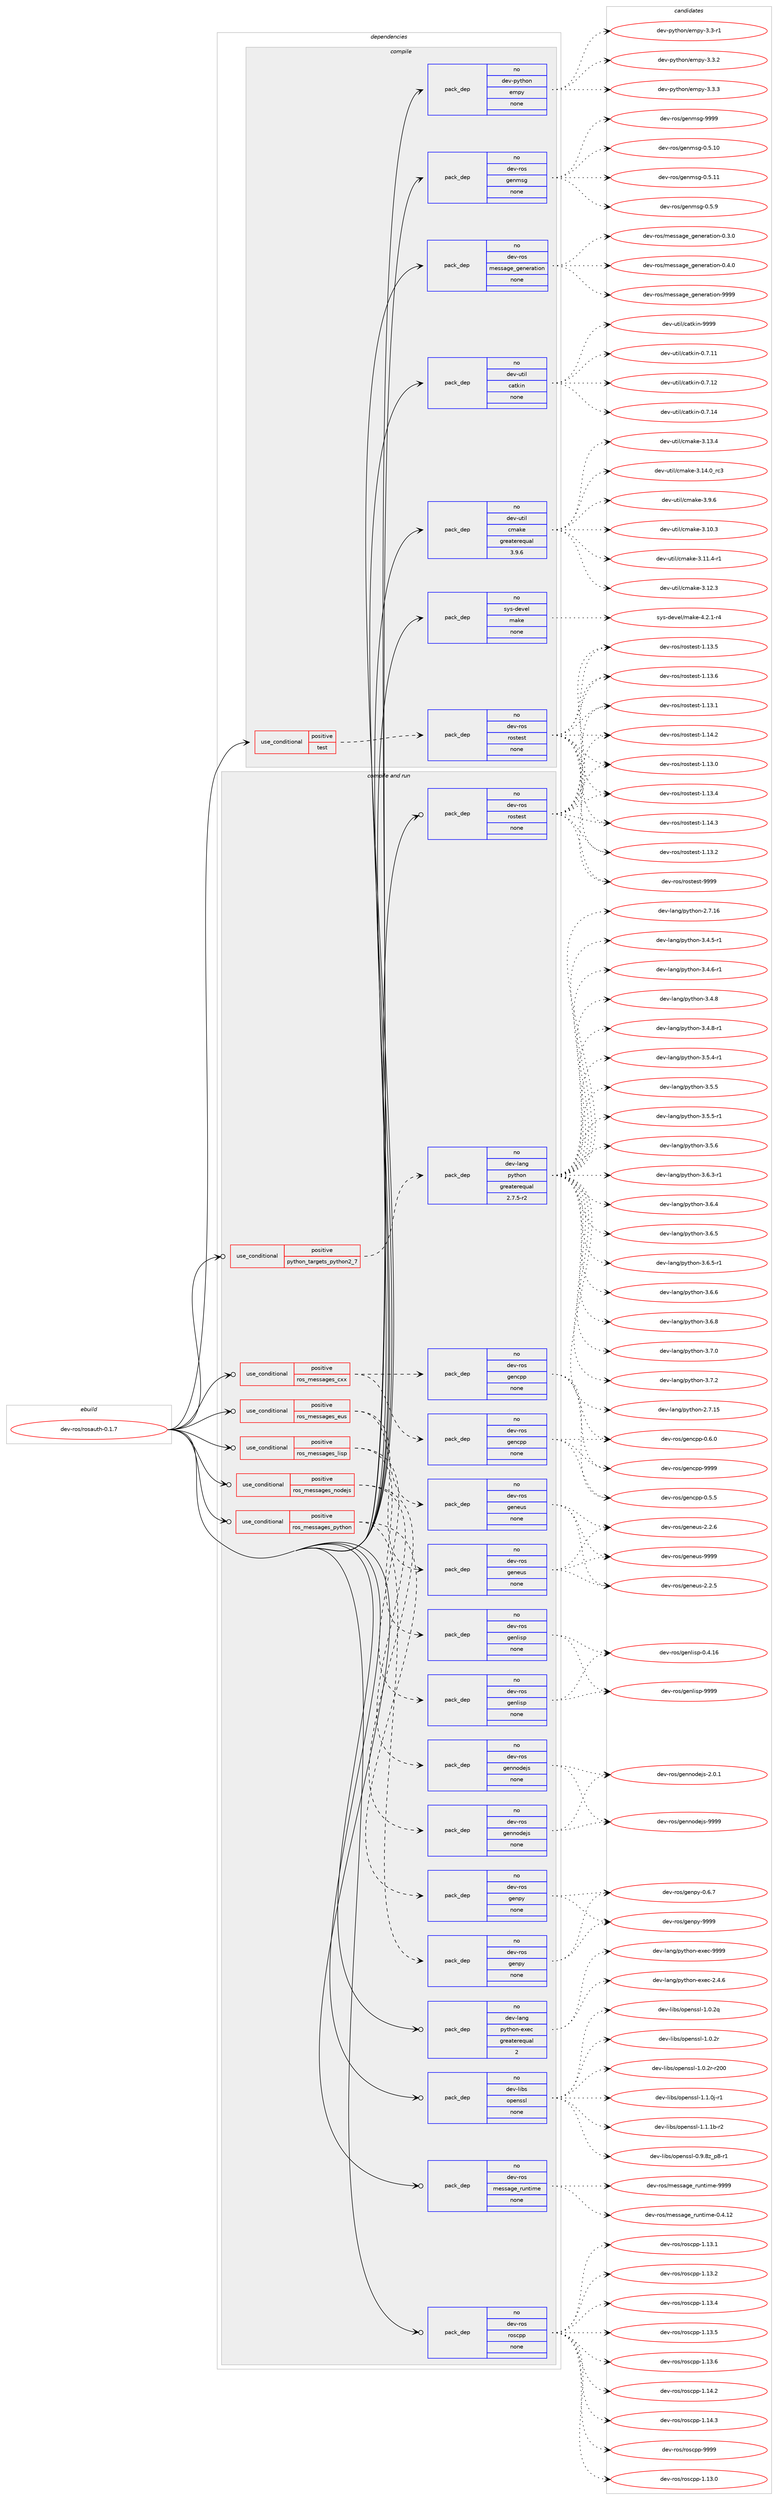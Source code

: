 digraph prolog {

# *************
# Graph options
# *************

newrank=true;
concentrate=true;
compound=true;
graph [rankdir=LR,fontname=Helvetica,fontsize=10,ranksep=1.5];#, ranksep=2.5, nodesep=0.2];
edge  [arrowhead=vee];
node  [fontname=Helvetica,fontsize=10];

# **********
# The ebuild
# **********

subgraph cluster_leftcol {
color=gray;
rank=same;
label=<<i>ebuild</i>>;
id [label="dev-ros/rosauth-0.1.7", color=red, width=4, href="../dev-ros/rosauth-0.1.7.svg"];
}

# ****************
# The dependencies
# ****************

subgraph cluster_midcol {
color=gray;
label=<<i>dependencies</i>>;
subgraph cluster_compile {
fillcolor="#eeeeee";
style=filled;
label=<<i>compile</i>>;
subgraph cond389634 {
dependency1463598 [label=<<TABLE BORDER="0" CELLBORDER="1" CELLSPACING="0" CELLPADDING="4"><TR><TD ROWSPAN="3" CELLPADDING="10">use_conditional</TD></TR><TR><TD>positive</TD></TR><TR><TD>test</TD></TR></TABLE>>, shape=none, color=red];
subgraph pack1050574 {
dependency1463599 [label=<<TABLE BORDER="0" CELLBORDER="1" CELLSPACING="0" CELLPADDING="4" WIDTH="220"><TR><TD ROWSPAN="6" CELLPADDING="30">pack_dep</TD></TR><TR><TD WIDTH="110">no</TD></TR><TR><TD>dev-ros</TD></TR><TR><TD>rostest</TD></TR><TR><TD>none</TD></TR><TR><TD></TD></TR></TABLE>>, shape=none, color=blue];
}
dependency1463598:e -> dependency1463599:w [weight=20,style="dashed",arrowhead="vee"];
}
id:e -> dependency1463598:w [weight=20,style="solid",arrowhead="vee"];
subgraph pack1050575 {
dependency1463600 [label=<<TABLE BORDER="0" CELLBORDER="1" CELLSPACING="0" CELLPADDING="4" WIDTH="220"><TR><TD ROWSPAN="6" CELLPADDING="30">pack_dep</TD></TR><TR><TD WIDTH="110">no</TD></TR><TR><TD>dev-python</TD></TR><TR><TD>empy</TD></TR><TR><TD>none</TD></TR><TR><TD></TD></TR></TABLE>>, shape=none, color=blue];
}
id:e -> dependency1463600:w [weight=20,style="solid",arrowhead="vee"];
subgraph pack1050576 {
dependency1463601 [label=<<TABLE BORDER="0" CELLBORDER="1" CELLSPACING="0" CELLPADDING="4" WIDTH="220"><TR><TD ROWSPAN="6" CELLPADDING="30">pack_dep</TD></TR><TR><TD WIDTH="110">no</TD></TR><TR><TD>dev-ros</TD></TR><TR><TD>genmsg</TD></TR><TR><TD>none</TD></TR><TR><TD></TD></TR></TABLE>>, shape=none, color=blue];
}
id:e -> dependency1463601:w [weight=20,style="solid",arrowhead="vee"];
subgraph pack1050577 {
dependency1463602 [label=<<TABLE BORDER="0" CELLBORDER="1" CELLSPACING="0" CELLPADDING="4" WIDTH="220"><TR><TD ROWSPAN="6" CELLPADDING="30">pack_dep</TD></TR><TR><TD WIDTH="110">no</TD></TR><TR><TD>dev-ros</TD></TR><TR><TD>message_generation</TD></TR><TR><TD>none</TD></TR><TR><TD></TD></TR></TABLE>>, shape=none, color=blue];
}
id:e -> dependency1463602:w [weight=20,style="solid",arrowhead="vee"];
subgraph pack1050578 {
dependency1463603 [label=<<TABLE BORDER="0" CELLBORDER="1" CELLSPACING="0" CELLPADDING="4" WIDTH="220"><TR><TD ROWSPAN="6" CELLPADDING="30">pack_dep</TD></TR><TR><TD WIDTH="110">no</TD></TR><TR><TD>dev-util</TD></TR><TR><TD>catkin</TD></TR><TR><TD>none</TD></TR><TR><TD></TD></TR></TABLE>>, shape=none, color=blue];
}
id:e -> dependency1463603:w [weight=20,style="solid",arrowhead="vee"];
subgraph pack1050579 {
dependency1463604 [label=<<TABLE BORDER="0" CELLBORDER="1" CELLSPACING="0" CELLPADDING="4" WIDTH="220"><TR><TD ROWSPAN="6" CELLPADDING="30">pack_dep</TD></TR><TR><TD WIDTH="110">no</TD></TR><TR><TD>dev-util</TD></TR><TR><TD>cmake</TD></TR><TR><TD>greaterequal</TD></TR><TR><TD>3.9.6</TD></TR></TABLE>>, shape=none, color=blue];
}
id:e -> dependency1463604:w [weight=20,style="solid",arrowhead="vee"];
subgraph pack1050580 {
dependency1463605 [label=<<TABLE BORDER="0" CELLBORDER="1" CELLSPACING="0" CELLPADDING="4" WIDTH="220"><TR><TD ROWSPAN="6" CELLPADDING="30">pack_dep</TD></TR><TR><TD WIDTH="110">no</TD></TR><TR><TD>sys-devel</TD></TR><TR><TD>make</TD></TR><TR><TD>none</TD></TR><TR><TD></TD></TR></TABLE>>, shape=none, color=blue];
}
id:e -> dependency1463605:w [weight=20,style="solid",arrowhead="vee"];
}
subgraph cluster_compileandrun {
fillcolor="#eeeeee";
style=filled;
label=<<i>compile and run</i>>;
subgraph cond389635 {
dependency1463606 [label=<<TABLE BORDER="0" CELLBORDER="1" CELLSPACING="0" CELLPADDING="4"><TR><TD ROWSPAN="3" CELLPADDING="10">use_conditional</TD></TR><TR><TD>positive</TD></TR><TR><TD>python_targets_python2_7</TD></TR></TABLE>>, shape=none, color=red];
subgraph pack1050581 {
dependency1463607 [label=<<TABLE BORDER="0" CELLBORDER="1" CELLSPACING="0" CELLPADDING="4" WIDTH="220"><TR><TD ROWSPAN="6" CELLPADDING="30">pack_dep</TD></TR><TR><TD WIDTH="110">no</TD></TR><TR><TD>dev-lang</TD></TR><TR><TD>python</TD></TR><TR><TD>greaterequal</TD></TR><TR><TD>2.7.5-r2</TD></TR></TABLE>>, shape=none, color=blue];
}
dependency1463606:e -> dependency1463607:w [weight=20,style="dashed",arrowhead="vee"];
}
id:e -> dependency1463606:w [weight=20,style="solid",arrowhead="odotvee"];
subgraph cond389636 {
dependency1463608 [label=<<TABLE BORDER="0" CELLBORDER="1" CELLSPACING="0" CELLPADDING="4"><TR><TD ROWSPAN="3" CELLPADDING="10">use_conditional</TD></TR><TR><TD>positive</TD></TR><TR><TD>ros_messages_cxx</TD></TR></TABLE>>, shape=none, color=red];
subgraph pack1050582 {
dependency1463609 [label=<<TABLE BORDER="0" CELLBORDER="1" CELLSPACING="0" CELLPADDING="4" WIDTH="220"><TR><TD ROWSPAN="6" CELLPADDING="30">pack_dep</TD></TR><TR><TD WIDTH="110">no</TD></TR><TR><TD>dev-ros</TD></TR><TR><TD>gencpp</TD></TR><TR><TD>none</TD></TR><TR><TD></TD></TR></TABLE>>, shape=none, color=blue];
}
dependency1463608:e -> dependency1463609:w [weight=20,style="dashed",arrowhead="vee"];
subgraph pack1050583 {
dependency1463610 [label=<<TABLE BORDER="0" CELLBORDER="1" CELLSPACING="0" CELLPADDING="4" WIDTH="220"><TR><TD ROWSPAN="6" CELLPADDING="30">pack_dep</TD></TR><TR><TD WIDTH="110">no</TD></TR><TR><TD>dev-ros</TD></TR><TR><TD>gencpp</TD></TR><TR><TD>none</TD></TR><TR><TD></TD></TR></TABLE>>, shape=none, color=blue];
}
dependency1463608:e -> dependency1463610:w [weight=20,style="dashed",arrowhead="vee"];
}
id:e -> dependency1463608:w [weight=20,style="solid",arrowhead="odotvee"];
subgraph cond389637 {
dependency1463611 [label=<<TABLE BORDER="0" CELLBORDER="1" CELLSPACING="0" CELLPADDING="4"><TR><TD ROWSPAN="3" CELLPADDING="10">use_conditional</TD></TR><TR><TD>positive</TD></TR><TR><TD>ros_messages_eus</TD></TR></TABLE>>, shape=none, color=red];
subgraph pack1050584 {
dependency1463612 [label=<<TABLE BORDER="0" CELLBORDER="1" CELLSPACING="0" CELLPADDING="4" WIDTH="220"><TR><TD ROWSPAN="6" CELLPADDING="30">pack_dep</TD></TR><TR><TD WIDTH="110">no</TD></TR><TR><TD>dev-ros</TD></TR><TR><TD>geneus</TD></TR><TR><TD>none</TD></TR><TR><TD></TD></TR></TABLE>>, shape=none, color=blue];
}
dependency1463611:e -> dependency1463612:w [weight=20,style="dashed",arrowhead="vee"];
subgraph pack1050585 {
dependency1463613 [label=<<TABLE BORDER="0" CELLBORDER="1" CELLSPACING="0" CELLPADDING="4" WIDTH="220"><TR><TD ROWSPAN="6" CELLPADDING="30">pack_dep</TD></TR><TR><TD WIDTH="110">no</TD></TR><TR><TD>dev-ros</TD></TR><TR><TD>geneus</TD></TR><TR><TD>none</TD></TR><TR><TD></TD></TR></TABLE>>, shape=none, color=blue];
}
dependency1463611:e -> dependency1463613:w [weight=20,style="dashed",arrowhead="vee"];
}
id:e -> dependency1463611:w [weight=20,style="solid",arrowhead="odotvee"];
subgraph cond389638 {
dependency1463614 [label=<<TABLE BORDER="0" CELLBORDER="1" CELLSPACING="0" CELLPADDING="4"><TR><TD ROWSPAN="3" CELLPADDING="10">use_conditional</TD></TR><TR><TD>positive</TD></TR><TR><TD>ros_messages_lisp</TD></TR></TABLE>>, shape=none, color=red];
subgraph pack1050586 {
dependency1463615 [label=<<TABLE BORDER="0" CELLBORDER="1" CELLSPACING="0" CELLPADDING="4" WIDTH="220"><TR><TD ROWSPAN="6" CELLPADDING="30">pack_dep</TD></TR><TR><TD WIDTH="110">no</TD></TR><TR><TD>dev-ros</TD></TR><TR><TD>genlisp</TD></TR><TR><TD>none</TD></TR><TR><TD></TD></TR></TABLE>>, shape=none, color=blue];
}
dependency1463614:e -> dependency1463615:w [weight=20,style="dashed",arrowhead="vee"];
subgraph pack1050587 {
dependency1463616 [label=<<TABLE BORDER="0" CELLBORDER="1" CELLSPACING="0" CELLPADDING="4" WIDTH="220"><TR><TD ROWSPAN="6" CELLPADDING="30">pack_dep</TD></TR><TR><TD WIDTH="110">no</TD></TR><TR><TD>dev-ros</TD></TR><TR><TD>genlisp</TD></TR><TR><TD>none</TD></TR><TR><TD></TD></TR></TABLE>>, shape=none, color=blue];
}
dependency1463614:e -> dependency1463616:w [weight=20,style="dashed",arrowhead="vee"];
}
id:e -> dependency1463614:w [weight=20,style="solid",arrowhead="odotvee"];
subgraph cond389639 {
dependency1463617 [label=<<TABLE BORDER="0" CELLBORDER="1" CELLSPACING="0" CELLPADDING="4"><TR><TD ROWSPAN="3" CELLPADDING="10">use_conditional</TD></TR><TR><TD>positive</TD></TR><TR><TD>ros_messages_nodejs</TD></TR></TABLE>>, shape=none, color=red];
subgraph pack1050588 {
dependency1463618 [label=<<TABLE BORDER="0" CELLBORDER="1" CELLSPACING="0" CELLPADDING="4" WIDTH="220"><TR><TD ROWSPAN="6" CELLPADDING="30">pack_dep</TD></TR><TR><TD WIDTH="110">no</TD></TR><TR><TD>dev-ros</TD></TR><TR><TD>gennodejs</TD></TR><TR><TD>none</TD></TR><TR><TD></TD></TR></TABLE>>, shape=none, color=blue];
}
dependency1463617:e -> dependency1463618:w [weight=20,style="dashed",arrowhead="vee"];
subgraph pack1050589 {
dependency1463619 [label=<<TABLE BORDER="0" CELLBORDER="1" CELLSPACING="0" CELLPADDING="4" WIDTH="220"><TR><TD ROWSPAN="6" CELLPADDING="30">pack_dep</TD></TR><TR><TD WIDTH="110">no</TD></TR><TR><TD>dev-ros</TD></TR><TR><TD>gennodejs</TD></TR><TR><TD>none</TD></TR><TR><TD></TD></TR></TABLE>>, shape=none, color=blue];
}
dependency1463617:e -> dependency1463619:w [weight=20,style="dashed",arrowhead="vee"];
}
id:e -> dependency1463617:w [weight=20,style="solid",arrowhead="odotvee"];
subgraph cond389640 {
dependency1463620 [label=<<TABLE BORDER="0" CELLBORDER="1" CELLSPACING="0" CELLPADDING="4"><TR><TD ROWSPAN="3" CELLPADDING="10">use_conditional</TD></TR><TR><TD>positive</TD></TR><TR><TD>ros_messages_python</TD></TR></TABLE>>, shape=none, color=red];
subgraph pack1050590 {
dependency1463621 [label=<<TABLE BORDER="0" CELLBORDER="1" CELLSPACING="0" CELLPADDING="4" WIDTH="220"><TR><TD ROWSPAN="6" CELLPADDING="30">pack_dep</TD></TR><TR><TD WIDTH="110">no</TD></TR><TR><TD>dev-ros</TD></TR><TR><TD>genpy</TD></TR><TR><TD>none</TD></TR><TR><TD></TD></TR></TABLE>>, shape=none, color=blue];
}
dependency1463620:e -> dependency1463621:w [weight=20,style="dashed",arrowhead="vee"];
subgraph pack1050591 {
dependency1463622 [label=<<TABLE BORDER="0" CELLBORDER="1" CELLSPACING="0" CELLPADDING="4" WIDTH="220"><TR><TD ROWSPAN="6" CELLPADDING="30">pack_dep</TD></TR><TR><TD WIDTH="110">no</TD></TR><TR><TD>dev-ros</TD></TR><TR><TD>genpy</TD></TR><TR><TD>none</TD></TR><TR><TD></TD></TR></TABLE>>, shape=none, color=blue];
}
dependency1463620:e -> dependency1463622:w [weight=20,style="dashed",arrowhead="vee"];
}
id:e -> dependency1463620:w [weight=20,style="solid",arrowhead="odotvee"];
subgraph pack1050592 {
dependency1463623 [label=<<TABLE BORDER="0" CELLBORDER="1" CELLSPACING="0" CELLPADDING="4" WIDTH="220"><TR><TD ROWSPAN="6" CELLPADDING="30">pack_dep</TD></TR><TR><TD WIDTH="110">no</TD></TR><TR><TD>dev-lang</TD></TR><TR><TD>python-exec</TD></TR><TR><TD>greaterequal</TD></TR><TR><TD>2</TD></TR></TABLE>>, shape=none, color=blue];
}
id:e -> dependency1463623:w [weight=20,style="solid",arrowhead="odotvee"];
subgraph pack1050593 {
dependency1463624 [label=<<TABLE BORDER="0" CELLBORDER="1" CELLSPACING="0" CELLPADDING="4" WIDTH="220"><TR><TD ROWSPAN="6" CELLPADDING="30">pack_dep</TD></TR><TR><TD WIDTH="110">no</TD></TR><TR><TD>dev-libs</TD></TR><TR><TD>openssl</TD></TR><TR><TD>none</TD></TR><TR><TD></TD></TR></TABLE>>, shape=none, color=blue];
}
id:e -> dependency1463624:w [weight=20,style="solid",arrowhead="odotvee"];
subgraph pack1050594 {
dependency1463625 [label=<<TABLE BORDER="0" CELLBORDER="1" CELLSPACING="0" CELLPADDING="4" WIDTH="220"><TR><TD ROWSPAN="6" CELLPADDING="30">pack_dep</TD></TR><TR><TD WIDTH="110">no</TD></TR><TR><TD>dev-ros</TD></TR><TR><TD>message_runtime</TD></TR><TR><TD>none</TD></TR><TR><TD></TD></TR></TABLE>>, shape=none, color=blue];
}
id:e -> dependency1463625:w [weight=20,style="solid",arrowhead="odotvee"];
subgraph pack1050595 {
dependency1463626 [label=<<TABLE BORDER="0" CELLBORDER="1" CELLSPACING="0" CELLPADDING="4" WIDTH="220"><TR><TD ROWSPAN="6" CELLPADDING="30">pack_dep</TD></TR><TR><TD WIDTH="110">no</TD></TR><TR><TD>dev-ros</TD></TR><TR><TD>roscpp</TD></TR><TR><TD>none</TD></TR><TR><TD></TD></TR></TABLE>>, shape=none, color=blue];
}
id:e -> dependency1463626:w [weight=20,style="solid",arrowhead="odotvee"];
subgraph pack1050596 {
dependency1463627 [label=<<TABLE BORDER="0" CELLBORDER="1" CELLSPACING="0" CELLPADDING="4" WIDTH="220"><TR><TD ROWSPAN="6" CELLPADDING="30">pack_dep</TD></TR><TR><TD WIDTH="110">no</TD></TR><TR><TD>dev-ros</TD></TR><TR><TD>rostest</TD></TR><TR><TD>none</TD></TR><TR><TD></TD></TR></TABLE>>, shape=none, color=blue];
}
id:e -> dependency1463627:w [weight=20,style="solid",arrowhead="odotvee"];
}
subgraph cluster_run {
fillcolor="#eeeeee";
style=filled;
label=<<i>run</i>>;
}
}

# **************
# The candidates
# **************

subgraph cluster_choices {
rank=same;
color=gray;
label=<<i>candidates</i>>;

subgraph choice1050574 {
color=black;
nodesep=1;
choice100101118451141111154711411111511610111511645494649514648 [label="dev-ros/rostest-1.13.0", color=red, width=4,href="../dev-ros/rostest-1.13.0.svg"];
choice100101118451141111154711411111511610111511645494649514649 [label="dev-ros/rostest-1.13.1", color=red, width=4,href="../dev-ros/rostest-1.13.1.svg"];
choice100101118451141111154711411111511610111511645494649514650 [label="dev-ros/rostest-1.13.2", color=red, width=4,href="../dev-ros/rostest-1.13.2.svg"];
choice100101118451141111154711411111511610111511645494649514652 [label="dev-ros/rostest-1.13.4", color=red, width=4,href="../dev-ros/rostest-1.13.4.svg"];
choice100101118451141111154711411111511610111511645494649514653 [label="dev-ros/rostest-1.13.5", color=red, width=4,href="../dev-ros/rostest-1.13.5.svg"];
choice100101118451141111154711411111511610111511645494649514654 [label="dev-ros/rostest-1.13.6", color=red, width=4,href="../dev-ros/rostest-1.13.6.svg"];
choice100101118451141111154711411111511610111511645494649524650 [label="dev-ros/rostest-1.14.2", color=red, width=4,href="../dev-ros/rostest-1.14.2.svg"];
choice100101118451141111154711411111511610111511645494649524651 [label="dev-ros/rostest-1.14.3", color=red, width=4,href="../dev-ros/rostest-1.14.3.svg"];
choice10010111845114111115471141111151161011151164557575757 [label="dev-ros/rostest-9999", color=red, width=4,href="../dev-ros/rostest-9999.svg"];
dependency1463599:e -> choice100101118451141111154711411111511610111511645494649514648:w [style=dotted,weight="100"];
dependency1463599:e -> choice100101118451141111154711411111511610111511645494649514649:w [style=dotted,weight="100"];
dependency1463599:e -> choice100101118451141111154711411111511610111511645494649514650:w [style=dotted,weight="100"];
dependency1463599:e -> choice100101118451141111154711411111511610111511645494649514652:w [style=dotted,weight="100"];
dependency1463599:e -> choice100101118451141111154711411111511610111511645494649514653:w [style=dotted,weight="100"];
dependency1463599:e -> choice100101118451141111154711411111511610111511645494649514654:w [style=dotted,weight="100"];
dependency1463599:e -> choice100101118451141111154711411111511610111511645494649524650:w [style=dotted,weight="100"];
dependency1463599:e -> choice100101118451141111154711411111511610111511645494649524651:w [style=dotted,weight="100"];
dependency1463599:e -> choice10010111845114111115471141111151161011151164557575757:w [style=dotted,weight="100"];
}
subgraph choice1050575 {
color=black;
nodesep=1;
choice1001011184511212111610411111047101109112121455146514511449 [label="dev-python/empy-3.3-r1", color=red, width=4,href="../dev-python/empy-3.3-r1.svg"];
choice1001011184511212111610411111047101109112121455146514650 [label="dev-python/empy-3.3.2", color=red, width=4,href="../dev-python/empy-3.3.2.svg"];
choice1001011184511212111610411111047101109112121455146514651 [label="dev-python/empy-3.3.3", color=red, width=4,href="../dev-python/empy-3.3.3.svg"];
dependency1463600:e -> choice1001011184511212111610411111047101109112121455146514511449:w [style=dotted,weight="100"];
dependency1463600:e -> choice1001011184511212111610411111047101109112121455146514650:w [style=dotted,weight="100"];
dependency1463600:e -> choice1001011184511212111610411111047101109112121455146514651:w [style=dotted,weight="100"];
}
subgraph choice1050576 {
color=black;
nodesep=1;
choice100101118451141111154710310111010911510345484653464948 [label="dev-ros/genmsg-0.5.10", color=red, width=4,href="../dev-ros/genmsg-0.5.10.svg"];
choice100101118451141111154710310111010911510345484653464949 [label="dev-ros/genmsg-0.5.11", color=red, width=4,href="../dev-ros/genmsg-0.5.11.svg"];
choice1001011184511411111547103101110109115103454846534657 [label="dev-ros/genmsg-0.5.9", color=red, width=4,href="../dev-ros/genmsg-0.5.9.svg"];
choice10010111845114111115471031011101091151034557575757 [label="dev-ros/genmsg-9999", color=red, width=4,href="../dev-ros/genmsg-9999.svg"];
dependency1463601:e -> choice100101118451141111154710310111010911510345484653464948:w [style=dotted,weight="100"];
dependency1463601:e -> choice100101118451141111154710310111010911510345484653464949:w [style=dotted,weight="100"];
dependency1463601:e -> choice1001011184511411111547103101110109115103454846534657:w [style=dotted,weight="100"];
dependency1463601:e -> choice10010111845114111115471031011101091151034557575757:w [style=dotted,weight="100"];
}
subgraph choice1050577 {
color=black;
nodesep=1;
choice1001011184511411111547109101115115971031019510310111010111497116105111110454846514648 [label="dev-ros/message_generation-0.3.0", color=red, width=4,href="../dev-ros/message_generation-0.3.0.svg"];
choice1001011184511411111547109101115115971031019510310111010111497116105111110454846524648 [label="dev-ros/message_generation-0.4.0", color=red, width=4,href="../dev-ros/message_generation-0.4.0.svg"];
choice10010111845114111115471091011151159710310195103101110101114971161051111104557575757 [label="dev-ros/message_generation-9999", color=red, width=4,href="../dev-ros/message_generation-9999.svg"];
dependency1463602:e -> choice1001011184511411111547109101115115971031019510310111010111497116105111110454846514648:w [style=dotted,weight="100"];
dependency1463602:e -> choice1001011184511411111547109101115115971031019510310111010111497116105111110454846524648:w [style=dotted,weight="100"];
dependency1463602:e -> choice10010111845114111115471091011151159710310195103101110101114971161051111104557575757:w [style=dotted,weight="100"];
}
subgraph choice1050578 {
color=black;
nodesep=1;
choice1001011184511711610510847999711610710511045484655464949 [label="dev-util/catkin-0.7.11", color=red, width=4,href="../dev-util/catkin-0.7.11.svg"];
choice1001011184511711610510847999711610710511045484655464950 [label="dev-util/catkin-0.7.12", color=red, width=4,href="../dev-util/catkin-0.7.12.svg"];
choice1001011184511711610510847999711610710511045484655464952 [label="dev-util/catkin-0.7.14", color=red, width=4,href="../dev-util/catkin-0.7.14.svg"];
choice100101118451171161051084799971161071051104557575757 [label="dev-util/catkin-9999", color=red, width=4,href="../dev-util/catkin-9999.svg"];
dependency1463603:e -> choice1001011184511711610510847999711610710511045484655464949:w [style=dotted,weight="100"];
dependency1463603:e -> choice1001011184511711610510847999711610710511045484655464950:w [style=dotted,weight="100"];
dependency1463603:e -> choice1001011184511711610510847999711610710511045484655464952:w [style=dotted,weight="100"];
dependency1463603:e -> choice100101118451171161051084799971161071051104557575757:w [style=dotted,weight="100"];
}
subgraph choice1050579 {
color=black;
nodesep=1;
choice1001011184511711610510847991099710710145514649484651 [label="dev-util/cmake-3.10.3", color=red, width=4,href="../dev-util/cmake-3.10.3.svg"];
choice10010111845117116105108479910997107101455146494946524511449 [label="dev-util/cmake-3.11.4-r1", color=red, width=4,href="../dev-util/cmake-3.11.4-r1.svg"];
choice1001011184511711610510847991099710710145514649504651 [label="dev-util/cmake-3.12.3", color=red, width=4,href="../dev-util/cmake-3.12.3.svg"];
choice1001011184511711610510847991099710710145514649514652 [label="dev-util/cmake-3.13.4", color=red, width=4,href="../dev-util/cmake-3.13.4.svg"];
choice1001011184511711610510847991099710710145514649524648951149951 [label="dev-util/cmake-3.14.0_rc3", color=red, width=4,href="../dev-util/cmake-3.14.0_rc3.svg"];
choice10010111845117116105108479910997107101455146574654 [label="dev-util/cmake-3.9.6", color=red, width=4,href="../dev-util/cmake-3.9.6.svg"];
dependency1463604:e -> choice1001011184511711610510847991099710710145514649484651:w [style=dotted,weight="100"];
dependency1463604:e -> choice10010111845117116105108479910997107101455146494946524511449:w [style=dotted,weight="100"];
dependency1463604:e -> choice1001011184511711610510847991099710710145514649504651:w [style=dotted,weight="100"];
dependency1463604:e -> choice1001011184511711610510847991099710710145514649514652:w [style=dotted,weight="100"];
dependency1463604:e -> choice1001011184511711610510847991099710710145514649524648951149951:w [style=dotted,weight="100"];
dependency1463604:e -> choice10010111845117116105108479910997107101455146574654:w [style=dotted,weight="100"];
}
subgraph choice1050580 {
color=black;
nodesep=1;
choice1151211154510010111810110847109971071014552465046494511452 [label="sys-devel/make-4.2.1-r4", color=red, width=4,href="../sys-devel/make-4.2.1-r4.svg"];
dependency1463605:e -> choice1151211154510010111810110847109971071014552465046494511452:w [style=dotted,weight="100"];
}
subgraph choice1050581 {
color=black;
nodesep=1;
choice10010111845108971101034711212111610411111045504655464953 [label="dev-lang/python-2.7.15", color=red, width=4,href="../dev-lang/python-2.7.15.svg"];
choice10010111845108971101034711212111610411111045504655464954 [label="dev-lang/python-2.7.16", color=red, width=4,href="../dev-lang/python-2.7.16.svg"];
choice1001011184510897110103471121211161041111104551465246534511449 [label="dev-lang/python-3.4.5-r1", color=red, width=4,href="../dev-lang/python-3.4.5-r1.svg"];
choice1001011184510897110103471121211161041111104551465246544511449 [label="dev-lang/python-3.4.6-r1", color=red, width=4,href="../dev-lang/python-3.4.6-r1.svg"];
choice100101118451089711010347112121116104111110455146524656 [label="dev-lang/python-3.4.8", color=red, width=4,href="../dev-lang/python-3.4.8.svg"];
choice1001011184510897110103471121211161041111104551465246564511449 [label="dev-lang/python-3.4.8-r1", color=red, width=4,href="../dev-lang/python-3.4.8-r1.svg"];
choice1001011184510897110103471121211161041111104551465346524511449 [label="dev-lang/python-3.5.4-r1", color=red, width=4,href="../dev-lang/python-3.5.4-r1.svg"];
choice100101118451089711010347112121116104111110455146534653 [label="dev-lang/python-3.5.5", color=red, width=4,href="../dev-lang/python-3.5.5.svg"];
choice1001011184510897110103471121211161041111104551465346534511449 [label="dev-lang/python-3.5.5-r1", color=red, width=4,href="../dev-lang/python-3.5.5-r1.svg"];
choice100101118451089711010347112121116104111110455146534654 [label="dev-lang/python-3.5.6", color=red, width=4,href="../dev-lang/python-3.5.6.svg"];
choice1001011184510897110103471121211161041111104551465446514511449 [label="dev-lang/python-3.6.3-r1", color=red, width=4,href="../dev-lang/python-3.6.3-r1.svg"];
choice100101118451089711010347112121116104111110455146544652 [label="dev-lang/python-3.6.4", color=red, width=4,href="../dev-lang/python-3.6.4.svg"];
choice100101118451089711010347112121116104111110455146544653 [label="dev-lang/python-3.6.5", color=red, width=4,href="../dev-lang/python-3.6.5.svg"];
choice1001011184510897110103471121211161041111104551465446534511449 [label="dev-lang/python-3.6.5-r1", color=red, width=4,href="../dev-lang/python-3.6.5-r1.svg"];
choice100101118451089711010347112121116104111110455146544654 [label="dev-lang/python-3.6.6", color=red, width=4,href="../dev-lang/python-3.6.6.svg"];
choice100101118451089711010347112121116104111110455146544656 [label="dev-lang/python-3.6.8", color=red, width=4,href="../dev-lang/python-3.6.8.svg"];
choice100101118451089711010347112121116104111110455146554648 [label="dev-lang/python-3.7.0", color=red, width=4,href="../dev-lang/python-3.7.0.svg"];
choice100101118451089711010347112121116104111110455146554650 [label="dev-lang/python-3.7.2", color=red, width=4,href="../dev-lang/python-3.7.2.svg"];
dependency1463607:e -> choice10010111845108971101034711212111610411111045504655464953:w [style=dotted,weight="100"];
dependency1463607:e -> choice10010111845108971101034711212111610411111045504655464954:w [style=dotted,weight="100"];
dependency1463607:e -> choice1001011184510897110103471121211161041111104551465246534511449:w [style=dotted,weight="100"];
dependency1463607:e -> choice1001011184510897110103471121211161041111104551465246544511449:w [style=dotted,weight="100"];
dependency1463607:e -> choice100101118451089711010347112121116104111110455146524656:w [style=dotted,weight="100"];
dependency1463607:e -> choice1001011184510897110103471121211161041111104551465246564511449:w [style=dotted,weight="100"];
dependency1463607:e -> choice1001011184510897110103471121211161041111104551465346524511449:w [style=dotted,weight="100"];
dependency1463607:e -> choice100101118451089711010347112121116104111110455146534653:w [style=dotted,weight="100"];
dependency1463607:e -> choice1001011184510897110103471121211161041111104551465346534511449:w [style=dotted,weight="100"];
dependency1463607:e -> choice100101118451089711010347112121116104111110455146534654:w [style=dotted,weight="100"];
dependency1463607:e -> choice1001011184510897110103471121211161041111104551465446514511449:w [style=dotted,weight="100"];
dependency1463607:e -> choice100101118451089711010347112121116104111110455146544652:w [style=dotted,weight="100"];
dependency1463607:e -> choice100101118451089711010347112121116104111110455146544653:w [style=dotted,weight="100"];
dependency1463607:e -> choice1001011184510897110103471121211161041111104551465446534511449:w [style=dotted,weight="100"];
dependency1463607:e -> choice100101118451089711010347112121116104111110455146544654:w [style=dotted,weight="100"];
dependency1463607:e -> choice100101118451089711010347112121116104111110455146544656:w [style=dotted,weight="100"];
dependency1463607:e -> choice100101118451089711010347112121116104111110455146554648:w [style=dotted,weight="100"];
dependency1463607:e -> choice100101118451089711010347112121116104111110455146554650:w [style=dotted,weight="100"];
}
subgraph choice1050582 {
color=black;
nodesep=1;
choice100101118451141111154710310111099112112454846534653 [label="dev-ros/gencpp-0.5.5", color=red, width=4,href="../dev-ros/gencpp-0.5.5.svg"];
choice100101118451141111154710310111099112112454846544648 [label="dev-ros/gencpp-0.6.0", color=red, width=4,href="../dev-ros/gencpp-0.6.0.svg"];
choice1001011184511411111547103101110991121124557575757 [label="dev-ros/gencpp-9999", color=red, width=4,href="../dev-ros/gencpp-9999.svg"];
dependency1463609:e -> choice100101118451141111154710310111099112112454846534653:w [style=dotted,weight="100"];
dependency1463609:e -> choice100101118451141111154710310111099112112454846544648:w [style=dotted,weight="100"];
dependency1463609:e -> choice1001011184511411111547103101110991121124557575757:w [style=dotted,weight="100"];
}
subgraph choice1050583 {
color=black;
nodesep=1;
choice100101118451141111154710310111099112112454846534653 [label="dev-ros/gencpp-0.5.5", color=red, width=4,href="../dev-ros/gencpp-0.5.5.svg"];
choice100101118451141111154710310111099112112454846544648 [label="dev-ros/gencpp-0.6.0", color=red, width=4,href="../dev-ros/gencpp-0.6.0.svg"];
choice1001011184511411111547103101110991121124557575757 [label="dev-ros/gencpp-9999", color=red, width=4,href="../dev-ros/gencpp-9999.svg"];
dependency1463610:e -> choice100101118451141111154710310111099112112454846534653:w [style=dotted,weight="100"];
dependency1463610:e -> choice100101118451141111154710310111099112112454846544648:w [style=dotted,weight="100"];
dependency1463610:e -> choice1001011184511411111547103101110991121124557575757:w [style=dotted,weight="100"];
}
subgraph choice1050584 {
color=black;
nodesep=1;
choice1001011184511411111547103101110101117115455046504653 [label="dev-ros/geneus-2.2.5", color=red, width=4,href="../dev-ros/geneus-2.2.5.svg"];
choice1001011184511411111547103101110101117115455046504654 [label="dev-ros/geneus-2.2.6", color=red, width=4,href="../dev-ros/geneus-2.2.6.svg"];
choice10010111845114111115471031011101011171154557575757 [label="dev-ros/geneus-9999", color=red, width=4,href="../dev-ros/geneus-9999.svg"];
dependency1463612:e -> choice1001011184511411111547103101110101117115455046504653:w [style=dotted,weight="100"];
dependency1463612:e -> choice1001011184511411111547103101110101117115455046504654:w [style=dotted,weight="100"];
dependency1463612:e -> choice10010111845114111115471031011101011171154557575757:w [style=dotted,weight="100"];
}
subgraph choice1050585 {
color=black;
nodesep=1;
choice1001011184511411111547103101110101117115455046504653 [label="dev-ros/geneus-2.2.5", color=red, width=4,href="../dev-ros/geneus-2.2.5.svg"];
choice1001011184511411111547103101110101117115455046504654 [label="dev-ros/geneus-2.2.6", color=red, width=4,href="../dev-ros/geneus-2.2.6.svg"];
choice10010111845114111115471031011101011171154557575757 [label="dev-ros/geneus-9999", color=red, width=4,href="../dev-ros/geneus-9999.svg"];
dependency1463613:e -> choice1001011184511411111547103101110101117115455046504653:w [style=dotted,weight="100"];
dependency1463613:e -> choice1001011184511411111547103101110101117115455046504654:w [style=dotted,weight="100"];
dependency1463613:e -> choice10010111845114111115471031011101011171154557575757:w [style=dotted,weight="100"];
}
subgraph choice1050586 {
color=black;
nodesep=1;
choice100101118451141111154710310111010810511511245484652464954 [label="dev-ros/genlisp-0.4.16", color=red, width=4,href="../dev-ros/genlisp-0.4.16.svg"];
choice10010111845114111115471031011101081051151124557575757 [label="dev-ros/genlisp-9999", color=red, width=4,href="../dev-ros/genlisp-9999.svg"];
dependency1463615:e -> choice100101118451141111154710310111010810511511245484652464954:w [style=dotted,weight="100"];
dependency1463615:e -> choice10010111845114111115471031011101081051151124557575757:w [style=dotted,weight="100"];
}
subgraph choice1050587 {
color=black;
nodesep=1;
choice100101118451141111154710310111010810511511245484652464954 [label="dev-ros/genlisp-0.4.16", color=red, width=4,href="../dev-ros/genlisp-0.4.16.svg"];
choice10010111845114111115471031011101081051151124557575757 [label="dev-ros/genlisp-9999", color=red, width=4,href="../dev-ros/genlisp-9999.svg"];
dependency1463616:e -> choice100101118451141111154710310111010810511511245484652464954:w [style=dotted,weight="100"];
dependency1463616:e -> choice10010111845114111115471031011101081051151124557575757:w [style=dotted,weight="100"];
}
subgraph choice1050588 {
color=black;
nodesep=1;
choice1001011184511411111547103101110110111100101106115455046484649 [label="dev-ros/gennodejs-2.0.1", color=red, width=4,href="../dev-ros/gennodejs-2.0.1.svg"];
choice10010111845114111115471031011101101111001011061154557575757 [label="dev-ros/gennodejs-9999", color=red, width=4,href="../dev-ros/gennodejs-9999.svg"];
dependency1463618:e -> choice1001011184511411111547103101110110111100101106115455046484649:w [style=dotted,weight="100"];
dependency1463618:e -> choice10010111845114111115471031011101101111001011061154557575757:w [style=dotted,weight="100"];
}
subgraph choice1050589 {
color=black;
nodesep=1;
choice1001011184511411111547103101110110111100101106115455046484649 [label="dev-ros/gennodejs-2.0.1", color=red, width=4,href="../dev-ros/gennodejs-2.0.1.svg"];
choice10010111845114111115471031011101101111001011061154557575757 [label="dev-ros/gennodejs-9999", color=red, width=4,href="../dev-ros/gennodejs-9999.svg"];
dependency1463619:e -> choice1001011184511411111547103101110110111100101106115455046484649:w [style=dotted,weight="100"];
dependency1463619:e -> choice10010111845114111115471031011101101111001011061154557575757:w [style=dotted,weight="100"];
}
subgraph choice1050590 {
color=black;
nodesep=1;
choice1001011184511411111547103101110112121454846544655 [label="dev-ros/genpy-0.6.7", color=red, width=4,href="../dev-ros/genpy-0.6.7.svg"];
choice10010111845114111115471031011101121214557575757 [label="dev-ros/genpy-9999", color=red, width=4,href="../dev-ros/genpy-9999.svg"];
dependency1463621:e -> choice1001011184511411111547103101110112121454846544655:w [style=dotted,weight="100"];
dependency1463621:e -> choice10010111845114111115471031011101121214557575757:w [style=dotted,weight="100"];
}
subgraph choice1050591 {
color=black;
nodesep=1;
choice1001011184511411111547103101110112121454846544655 [label="dev-ros/genpy-0.6.7", color=red, width=4,href="../dev-ros/genpy-0.6.7.svg"];
choice10010111845114111115471031011101121214557575757 [label="dev-ros/genpy-9999", color=red, width=4,href="../dev-ros/genpy-9999.svg"];
dependency1463622:e -> choice1001011184511411111547103101110112121454846544655:w [style=dotted,weight="100"];
dependency1463622:e -> choice10010111845114111115471031011101121214557575757:w [style=dotted,weight="100"];
}
subgraph choice1050592 {
color=black;
nodesep=1;
choice1001011184510897110103471121211161041111104510112010199455046524654 [label="dev-lang/python-exec-2.4.6", color=red, width=4,href="../dev-lang/python-exec-2.4.6.svg"];
choice10010111845108971101034711212111610411111045101120101994557575757 [label="dev-lang/python-exec-9999", color=red, width=4,href="../dev-lang/python-exec-9999.svg"];
dependency1463623:e -> choice1001011184510897110103471121211161041111104510112010199455046524654:w [style=dotted,weight="100"];
dependency1463623:e -> choice10010111845108971101034711212111610411111045101120101994557575757:w [style=dotted,weight="100"];
}
subgraph choice1050593 {
color=black;
nodesep=1;
choice10010111845108105981154711111210111011511510845484657465612295112564511449 [label="dev-libs/openssl-0.9.8z_p8-r1", color=red, width=4,href="../dev-libs/openssl-0.9.8z_p8-r1.svg"];
choice100101118451081059811547111112101110115115108454946484650113 [label="dev-libs/openssl-1.0.2q", color=red, width=4,href="../dev-libs/openssl-1.0.2q.svg"];
choice100101118451081059811547111112101110115115108454946484650114 [label="dev-libs/openssl-1.0.2r", color=red, width=4,href="../dev-libs/openssl-1.0.2r.svg"];
choice10010111845108105981154711111210111011511510845494648465011445114504848 [label="dev-libs/openssl-1.0.2r-r200", color=red, width=4,href="../dev-libs/openssl-1.0.2r-r200.svg"];
choice1001011184510810598115471111121011101151151084549464946481064511449 [label="dev-libs/openssl-1.1.0j-r1", color=red, width=4,href="../dev-libs/openssl-1.1.0j-r1.svg"];
choice100101118451081059811547111112101110115115108454946494649984511450 [label="dev-libs/openssl-1.1.1b-r2", color=red, width=4,href="../dev-libs/openssl-1.1.1b-r2.svg"];
dependency1463624:e -> choice10010111845108105981154711111210111011511510845484657465612295112564511449:w [style=dotted,weight="100"];
dependency1463624:e -> choice100101118451081059811547111112101110115115108454946484650113:w [style=dotted,weight="100"];
dependency1463624:e -> choice100101118451081059811547111112101110115115108454946484650114:w [style=dotted,weight="100"];
dependency1463624:e -> choice10010111845108105981154711111210111011511510845494648465011445114504848:w [style=dotted,weight="100"];
dependency1463624:e -> choice1001011184510810598115471111121011101151151084549464946481064511449:w [style=dotted,weight="100"];
dependency1463624:e -> choice100101118451081059811547111112101110115115108454946494649984511450:w [style=dotted,weight="100"];
}
subgraph choice1050594 {
color=black;
nodesep=1;
choice1001011184511411111547109101115115971031019511411711011610510910145484652464950 [label="dev-ros/message_runtime-0.4.12", color=red, width=4,href="../dev-ros/message_runtime-0.4.12.svg"];
choice100101118451141111154710910111511597103101951141171101161051091014557575757 [label="dev-ros/message_runtime-9999", color=red, width=4,href="../dev-ros/message_runtime-9999.svg"];
dependency1463625:e -> choice1001011184511411111547109101115115971031019511411711011610510910145484652464950:w [style=dotted,weight="100"];
dependency1463625:e -> choice100101118451141111154710910111511597103101951141171101161051091014557575757:w [style=dotted,weight="100"];
}
subgraph choice1050595 {
color=black;
nodesep=1;
choice10010111845114111115471141111159911211245494649514648 [label="dev-ros/roscpp-1.13.0", color=red, width=4,href="../dev-ros/roscpp-1.13.0.svg"];
choice10010111845114111115471141111159911211245494649514649 [label="dev-ros/roscpp-1.13.1", color=red, width=4,href="../dev-ros/roscpp-1.13.1.svg"];
choice10010111845114111115471141111159911211245494649514650 [label="dev-ros/roscpp-1.13.2", color=red, width=4,href="../dev-ros/roscpp-1.13.2.svg"];
choice10010111845114111115471141111159911211245494649514652 [label="dev-ros/roscpp-1.13.4", color=red, width=4,href="../dev-ros/roscpp-1.13.4.svg"];
choice10010111845114111115471141111159911211245494649514653 [label="dev-ros/roscpp-1.13.5", color=red, width=4,href="../dev-ros/roscpp-1.13.5.svg"];
choice10010111845114111115471141111159911211245494649514654 [label="dev-ros/roscpp-1.13.6", color=red, width=4,href="../dev-ros/roscpp-1.13.6.svg"];
choice10010111845114111115471141111159911211245494649524650 [label="dev-ros/roscpp-1.14.2", color=red, width=4,href="../dev-ros/roscpp-1.14.2.svg"];
choice10010111845114111115471141111159911211245494649524651 [label="dev-ros/roscpp-1.14.3", color=red, width=4,href="../dev-ros/roscpp-1.14.3.svg"];
choice1001011184511411111547114111115991121124557575757 [label="dev-ros/roscpp-9999", color=red, width=4,href="../dev-ros/roscpp-9999.svg"];
dependency1463626:e -> choice10010111845114111115471141111159911211245494649514648:w [style=dotted,weight="100"];
dependency1463626:e -> choice10010111845114111115471141111159911211245494649514649:w [style=dotted,weight="100"];
dependency1463626:e -> choice10010111845114111115471141111159911211245494649514650:w [style=dotted,weight="100"];
dependency1463626:e -> choice10010111845114111115471141111159911211245494649514652:w [style=dotted,weight="100"];
dependency1463626:e -> choice10010111845114111115471141111159911211245494649514653:w [style=dotted,weight="100"];
dependency1463626:e -> choice10010111845114111115471141111159911211245494649514654:w [style=dotted,weight="100"];
dependency1463626:e -> choice10010111845114111115471141111159911211245494649524650:w [style=dotted,weight="100"];
dependency1463626:e -> choice10010111845114111115471141111159911211245494649524651:w [style=dotted,weight="100"];
dependency1463626:e -> choice1001011184511411111547114111115991121124557575757:w [style=dotted,weight="100"];
}
subgraph choice1050596 {
color=black;
nodesep=1;
choice100101118451141111154711411111511610111511645494649514648 [label="dev-ros/rostest-1.13.0", color=red, width=4,href="../dev-ros/rostest-1.13.0.svg"];
choice100101118451141111154711411111511610111511645494649514649 [label="dev-ros/rostest-1.13.1", color=red, width=4,href="../dev-ros/rostest-1.13.1.svg"];
choice100101118451141111154711411111511610111511645494649514650 [label="dev-ros/rostest-1.13.2", color=red, width=4,href="../dev-ros/rostest-1.13.2.svg"];
choice100101118451141111154711411111511610111511645494649514652 [label="dev-ros/rostest-1.13.4", color=red, width=4,href="../dev-ros/rostest-1.13.4.svg"];
choice100101118451141111154711411111511610111511645494649514653 [label="dev-ros/rostest-1.13.5", color=red, width=4,href="../dev-ros/rostest-1.13.5.svg"];
choice100101118451141111154711411111511610111511645494649514654 [label="dev-ros/rostest-1.13.6", color=red, width=4,href="../dev-ros/rostest-1.13.6.svg"];
choice100101118451141111154711411111511610111511645494649524650 [label="dev-ros/rostest-1.14.2", color=red, width=4,href="../dev-ros/rostest-1.14.2.svg"];
choice100101118451141111154711411111511610111511645494649524651 [label="dev-ros/rostest-1.14.3", color=red, width=4,href="../dev-ros/rostest-1.14.3.svg"];
choice10010111845114111115471141111151161011151164557575757 [label="dev-ros/rostest-9999", color=red, width=4,href="../dev-ros/rostest-9999.svg"];
dependency1463627:e -> choice100101118451141111154711411111511610111511645494649514648:w [style=dotted,weight="100"];
dependency1463627:e -> choice100101118451141111154711411111511610111511645494649514649:w [style=dotted,weight="100"];
dependency1463627:e -> choice100101118451141111154711411111511610111511645494649514650:w [style=dotted,weight="100"];
dependency1463627:e -> choice100101118451141111154711411111511610111511645494649514652:w [style=dotted,weight="100"];
dependency1463627:e -> choice100101118451141111154711411111511610111511645494649514653:w [style=dotted,weight="100"];
dependency1463627:e -> choice100101118451141111154711411111511610111511645494649514654:w [style=dotted,weight="100"];
dependency1463627:e -> choice100101118451141111154711411111511610111511645494649524650:w [style=dotted,weight="100"];
dependency1463627:e -> choice100101118451141111154711411111511610111511645494649524651:w [style=dotted,weight="100"];
dependency1463627:e -> choice10010111845114111115471141111151161011151164557575757:w [style=dotted,weight="100"];
}
}

}

